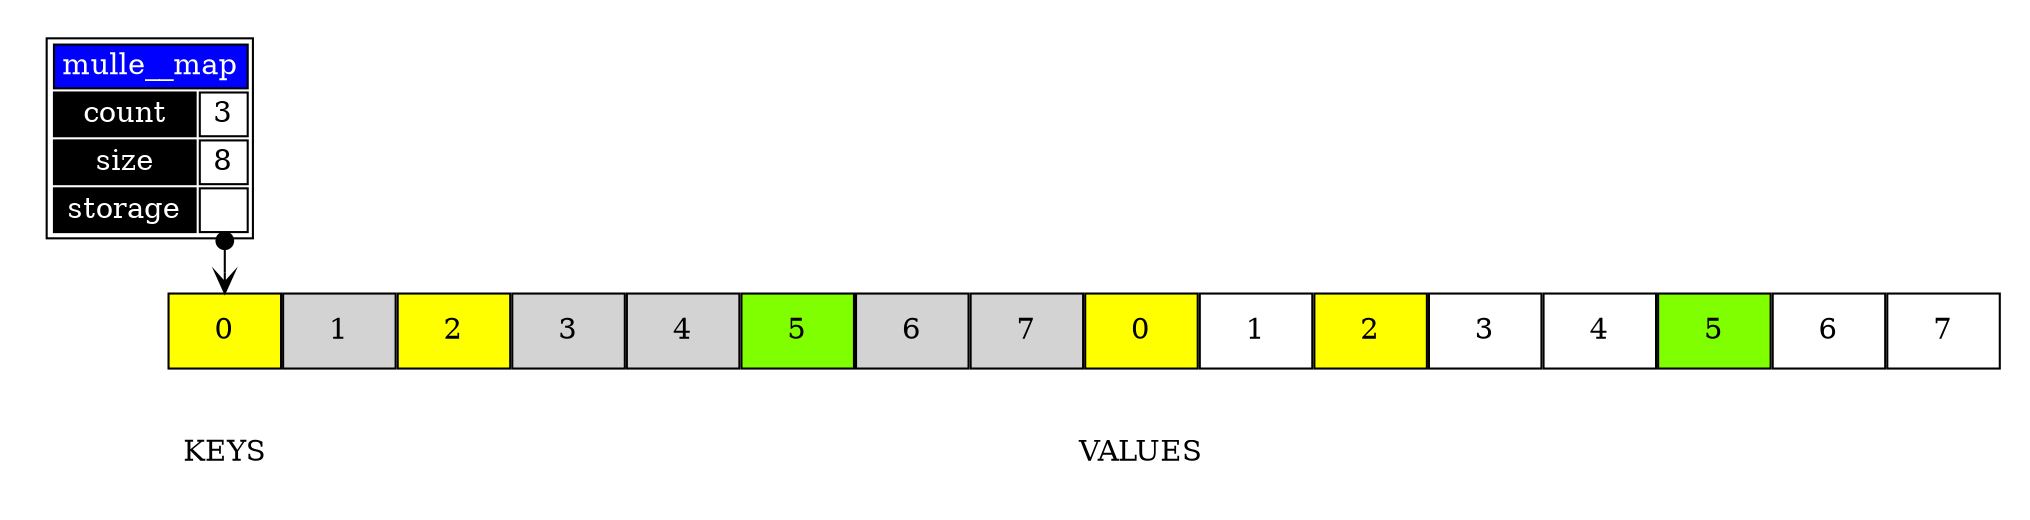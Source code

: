 digraph {

   graph [ pad="0.2", ranksep="0.7", nodesep="0.7"];

   subgraph allocator {
      rank = same;
      rankdir=LR;

      "mulle__map" [ label=<<TABLE BORDER="1">
         <TR BORDER="0"><TD BGCOLOR="blue" COLSPAN="2"><FONT COLOR="white">mulle__map</FONT></TD></TR>
         <TR BORDER="0"><TD BGCOLOR="black"><FONT COLOR="white">count</FONT></TD><TD>3</TD></TR>
         <TR BORDER="0"><TD BGCOLOR="black"><FONT COLOR="white">size</FONT></TD><TD>8</TD></TR>
         <TR BORDER="0"><TD BGCOLOR="black"><FONT COLOR="white">storage</FONT></TD><TD PORT="pointers"></TD></TR>
         </TABLE>>, shape="none" ];
   }

   graph [ pad="0.2", ranksep="0.3", nodesep="0.0"];

   subgraph array {
      node [shape=record, style="filled", fontcolor=black, fontsize=14, fixedsize=true];
      rank = same;
      rankdir=LR;

      k_a [ label="0", fillcolor="yellow"];
      k_b [ label="1", fillcolor="lightgray"];
      k_c [ label="2", fillcolor="yellow"];
      k_d [ label="3", fillcolor="lightgray"];
      k_e [ label="4", fillcolor="lightgray"];
      k_f [ label="5", fillcolor="chartreuse"];
      k_g [ label="6", fillcolor="lightgray"];
      k_h [ label="7", fillcolor="lightgray"];
      v_a [ label="0", fillcolor="yellow"];
      v_b [ label="1", fillcolor="white"];
      v_c [ label="2", fillcolor="yellow"];
      v_d [ label="3", fillcolor="white"];
      v_e [ label="4", fillcolor="white"];
      v_f [ label="5", fillcolor="chartreuse"];
      v_g [ label="6", fillcolor="white"];
      v_h [ label="7", fillcolor="white"];
   }


   "KEYS" [ shape="none" ]
   "k_a" -> "KEYS" [ style ="invis" ]
   "VALUES" [ shape="none" ]
   "v_a" -> "VALUES" [ style ="invis" ]

   // center doesn't work :(
   "mulle__map":"pointers":"c"  -> "k_a"               [ arrowtail="dot", arrowhead="vee", dir="both" ]

}
